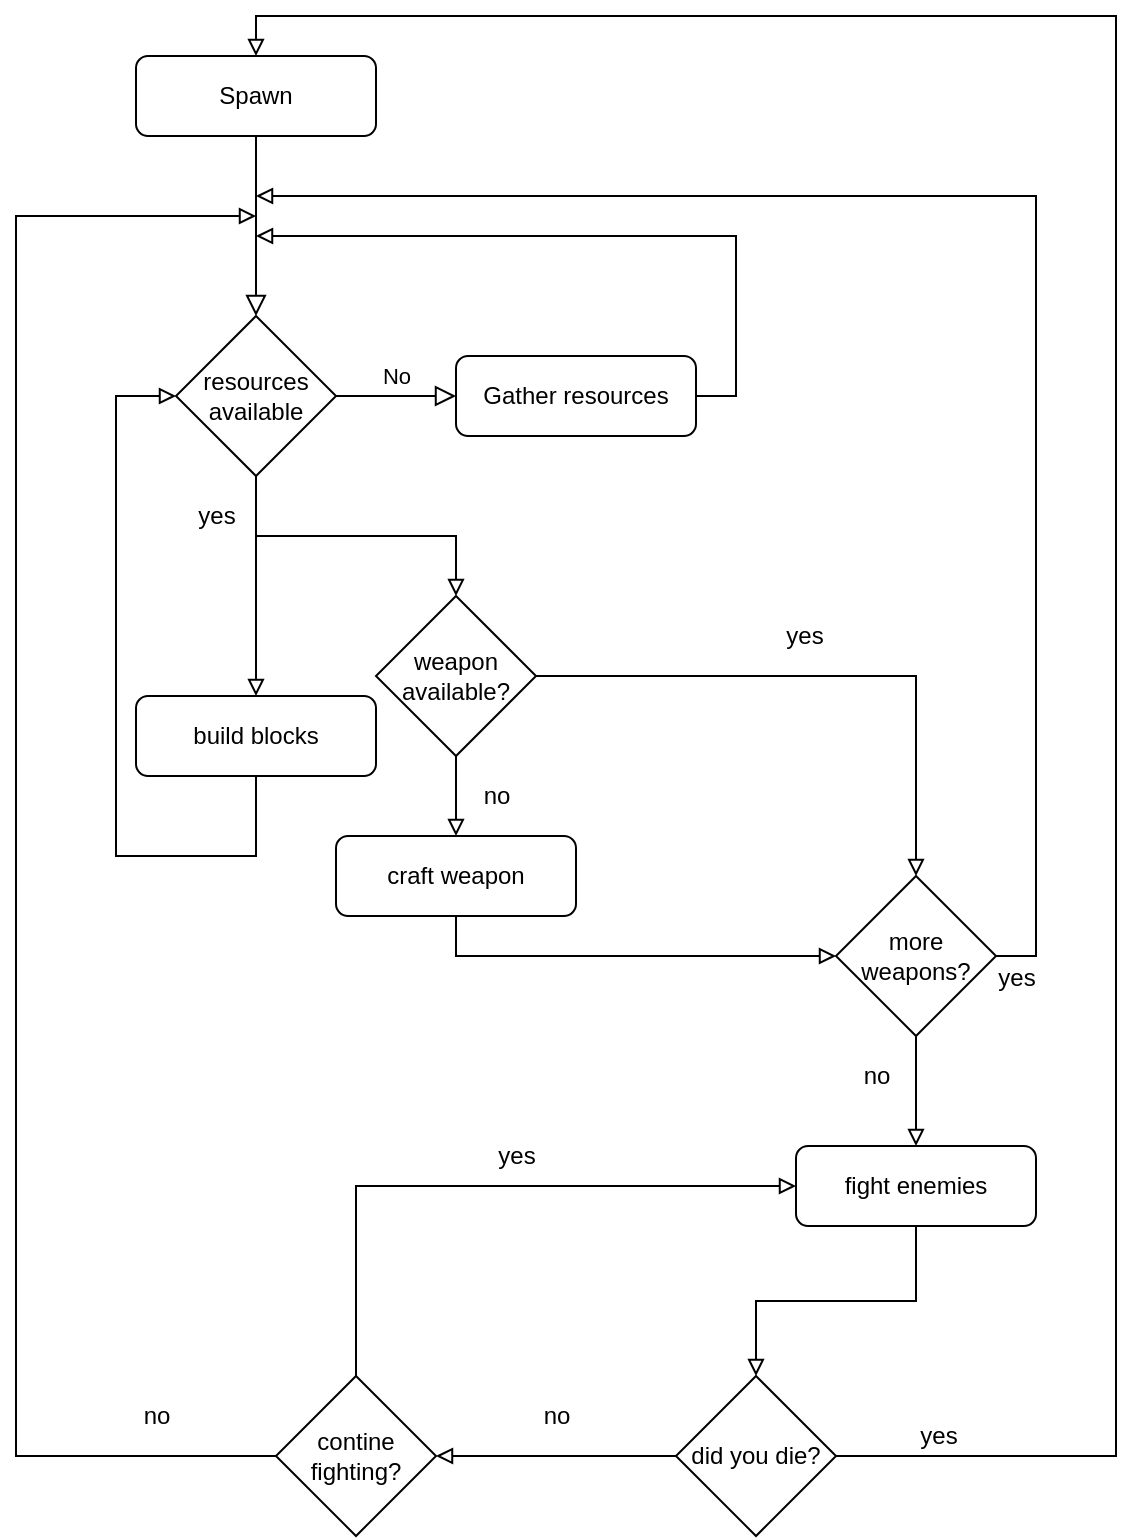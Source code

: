 <mxfile version="15.5.9" type="device"><diagram id="C5RBs43oDa-KdzZeNtuy" name="Page-1"><mxGraphModel dx="1346" dy="871" grid="1" gridSize="10" guides="1" tooltips="1" connect="1" arrows="1" fold="1" page="1" pageScale="1" pageWidth="827" pageHeight="1169" math="0" shadow="0"><root><mxCell id="WIyWlLk6GJQsqaUBKTNV-0"/><mxCell id="WIyWlLk6GJQsqaUBKTNV-1" parent="WIyWlLk6GJQsqaUBKTNV-0"/><mxCell id="WIyWlLk6GJQsqaUBKTNV-2" value="" style="rounded=0;html=1;jettySize=auto;orthogonalLoop=1;fontSize=11;endArrow=block;endFill=0;endSize=8;strokeWidth=1;shadow=0;labelBackgroundColor=none;edgeStyle=orthogonalEdgeStyle;entryX=0.5;entryY=0;entryDx=0;entryDy=0;" parent="WIyWlLk6GJQsqaUBKTNV-1" source="WIyWlLk6GJQsqaUBKTNV-3" target="foFWAHk-Lixe00bU16KS-21" edge="1"><mxGeometry relative="1" as="geometry"><mxPoint x="150" y="170" as="targetPoint"/></mxGeometry></mxCell><mxCell id="WIyWlLk6GJQsqaUBKTNV-3" value="Spawn" style="rounded=1;whiteSpace=wrap;html=1;fontSize=12;glass=0;strokeWidth=1;shadow=0;" parent="WIyWlLk6GJQsqaUBKTNV-1" vertex="1"><mxGeometry x="90" y="40" width="120" height="40" as="geometry"/></mxCell><mxCell id="WIyWlLk6GJQsqaUBKTNV-5" value="No" style="edgeStyle=orthogonalEdgeStyle;rounded=0;html=1;jettySize=auto;orthogonalLoop=1;fontSize=11;endArrow=block;endFill=0;endSize=8;strokeWidth=1;shadow=0;labelBackgroundColor=none;exitX=1;exitY=0.5;exitDx=0;exitDy=0;" parent="WIyWlLk6GJQsqaUBKTNV-1" source="foFWAHk-Lixe00bU16KS-21" target="WIyWlLk6GJQsqaUBKTNV-7" edge="1"><mxGeometry y="10" relative="1" as="geometry"><mxPoint as="offset"/><mxPoint x="200" y="210" as="sourcePoint"/></mxGeometry></mxCell><mxCell id="foFWAHk-Lixe00bU16KS-51" style="edgeStyle=orthogonalEdgeStyle;rounded=0;orthogonalLoop=1;jettySize=auto;html=1;exitX=1;exitY=0.5;exitDx=0;exitDy=0;fontSize=12;endArrow=block;endFill=0;" edge="1" parent="WIyWlLk6GJQsqaUBKTNV-1" source="WIyWlLk6GJQsqaUBKTNV-7"><mxGeometry relative="1" as="geometry"><mxPoint x="150" y="130" as="targetPoint"/><Array as="points"><mxPoint x="390" y="210"/><mxPoint x="390" y="130"/></Array></mxGeometry></mxCell><mxCell id="WIyWlLk6GJQsqaUBKTNV-7" value="Gather resources" style="rounded=1;whiteSpace=wrap;html=1;fontSize=12;glass=0;strokeWidth=1;shadow=0;" parent="WIyWlLk6GJQsqaUBKTNV-1" vertex="1"><mxGeometry x="250" y="190" width="120" height="40" as="geometry"/></mxCell><mxCell id="foFWAHk-Lixe00bU16KS-16" style="edgeStyle=orthogonalEdgeStyle;rounded=0;orthogonalLoop=1;jettySize=auto;html=1;exitX=0.5;exitY=1;exitDx=0;exitDy=0;entryX=0.5;entryY=0;entryDx=0;entryDy=0;fontSize=12;endArrow=block;endFill=0;" edge="1" parent="WIyWlLk6GJQsqaUBKTNV-1" source="WIyWlLk6GJQsqaUBKTNV-12" target="foFWAHk-Lixe00bU16KS-15"><mxGeometry relative="1" as="geometry"/></mxCell><mxCell id="WIyWlLk6GJQsqaUBKTNV-12" value="fight enemies" style="rounded=1;whiteSpace=wrap;html=1;fontSize=12;glass=0;strokeWidth=1;shadow=0;" parent="WIyWlLk6GJQsqaUBKTNV-1" vertex="1"><mxGeometry x="420" y="585" width="120" height="40" as="geometry"/></mxCell><mxCell id="foFWAHk-Lixe00bU16KS-45" style="edgeStyle=orthogonalEdgeStyle;rounded=0;orthogonalLoop=1;jettySize=auto;html=1;exitX=0.5;exitY=1;exitDx=0;exitDy=0;entryX=0;entryY=0.5;entryDx=0;entryDy=0;fontSize=12;endArrow=block;endFill=0;" edge="1" parent="WIyWlLk6GJQsqaUBKTNV-1" source="foFWAHk-Lixe00bU16KS-5" target="foFWAHk-Lixe00bU16KS-7"><mxGeometry relative="1" as="geometry"/></mxCell><mxCell id="foFWAHk-Lixe00bU16KS-5" value="craft weapon" style="rounded=1;whiteSpace=wrap;html=1;fontSize=12;glass=0;strokeWidth=1;shadow=0;" vertex="1" parent="WIyWlLk6GJQsqaUBKTNV-1"><mxGeometry x="190" y="430" width="120" height="40" as="geometry"/></mxCell><mxCell id="foFWAHk-Lixe00bU16KS-33" style="edgeStyle=orthogonalEdgeStyle;rounded=0;orthogonalLoop=1;jettySize=auto;html=1;exitX=0.5;exitY=1;exitDx=0;exitDy=0;fontSize=12;endArrow=block;endFill=0;entryX=0.5;entryY=0;entryDx=0;entryDy=0;" edge="1" parent="WIyWlLk6GJQsqaUBKTNV-1" source="foFWAHk-Lixe00bU16KS-7" target="WIyWlLk6GJQsqaUBKTNV-12"><mxGeometry relative="1" as="geometry"><mxPoint x="340" y="530" as="targetPoint"/></mxGeometry></mxCell><mxCell id="foFWAHk-Lixe00bU16KS-34" value="no" style="edgeLabel;html=1;align=center;verticalAlign=middle;resizable=0;points=[];fontSize=12;" vertex="1" connectable="0" parent="foFWAHk-Lixe00bU16KS-33"><mxGeometry x="-0.636" y="2" relative="1" as="geometry"><mxPoint x="-22" y="10" as="offset"/></mxGeometry></mxCell><mxCell id="foFWAHk-Lixe00bU16KS-52" style="edgeStyle=orthogonalEdgeStyle;rounded=0;orthogonalLoop=1;jettySize=auto;html=1;exitX=1;exitY=0.5;exitDx=0;exitDy=0;fontSize=12;endArrow=block;endFill=0;" edge="1" parent="WIyWlLk6GJQsqaUBKTNV-1" source="foFWAHk-Lixe00bU16KS-7"><mxGeometry relative="1" as="geometry"><mxPoint x="150" y="110" as="targetPoint"/><Array as="points"><mxPoint x="540" y="490"/><mxPoint x="540" y="110"/></Array></mxGeometry></mxCell><mxCell id="foFWAHk-Lixe00bU16KS-53" value="yes" style="edgeLabel;html=1;align=center;verticalAlign=middle;resizable=0;points=[];fontSize=12;" vertex="1" connectable="0" parent="foFWAHk-Lixe00bU16KS-52"><mxGeometry x="-0.551" relative="1" as="geometry"><mxPoint x="-10" y="168" as="offset"/></mxGeometry></mxCell><mxCell id="foFWAHk-Lixe00bU16KS-7" value="more weapons?&lt;font style=&quot;font-size: 8px&quot;&gt;&lt;br&gt;&lt;/font&gt;" style="rhombus;whiteSpace=wrap;html=1;" vertex="1" parent="WIyWlLk6GJQsqaUBKTNV-1"><mxGeometry x="440" y="450" width="80" height="80" as="geometry"/></mxCell><mxCell id="foFWAHk-Lixe00bU16KS-17" value="yes" style="edgeStyle=orthogonalEdgeStyle;rounded=0;orthogonalLoop=1;jettySize=auto;html=1;exitX=1;exitY=0.5;exitDx=0;exitDy=0;fontSize=12;endArrow=block;endFill=0;entryX=0.5;entryY=0;entryDx=0;entryDy=0;" edge="1" parent="WIyWlLk6GJQsqaUBKTNV-1" source="foFWAHk-Lixe00bU16KS-15" target="WIyWlLk6GJQsqaUBKTNV-3"><mxGeometry x="-0.924" y="10" relative="1" as="geometry"><mxPoint x="760" y="200" as="targetPoint"/><Array as="points"><mxPoint x="580" y="740"/><mxPoint x="580" y="20"/><mxPoint x="150" y="20"/></Array><mxPoint x="1" as="offset"/></mxGeometry></mxCell><mxCell id="foFWAHk-Lixe00bU16KS-55" value="no" style="edgeStyle=orthogonalEdgeStyle;rounded=0;orthogonalLoop=1;jettySize=auto;html=1;exitX=0;exitY=0.5;exitDx=0;exitDy=0;entryX=1;entryY=0.5;entryDx=0;entryDy=0;fontSize=12;endArrow=block;endFill=0;" edge="1" parent="WIyWlLk6GJQsqaUBKTNV-1" source="foFWAHk-Lixe00bU16KS-15" target="foFWAHk-Lixe00bU16KS-54"><mxGeometry y="-20" relative="1" as="geometry"><mxPoint as="offset"/></mxGeometry></mxCell><mxCell id="foFWAHk-Lixe00bU16KS-15" value="did you die?" style="rhombus;whiteSpace=wrap;html=1;fontSize=12;" vertex="1" parent="WIyWlLk6GJQsqaUBKTNV-1"><mxGeometry x="360" y="700" width="80" height="80" as="geometry"/></mxCell><mxCell id="foFWAHk-Lixe00bU16KS-23" value="yes" style="edgeStyle=orthogonalEdgeStyle;rounded=0;orthogonalLoop=1;jettySize=auto;html=1;exitX=0.5;exitY=1;exitDx=0;exitDy=0;entryX=0.5;entryY=0;entryDx=0;entryDy=0;fontSize=12;endArrow=block;endFill=0;" edge="1" parent="WIyWlLk6GJQsqaUBKTNV-1" source="foFWAHk-Lixe00bU16KS-21" target="foFWAHk-Lixe00bU16KS-29"><mxGeometry x="-0.636" y="-20" relative="1" as="geometry"><mxPoint x="150" y="310" as="targetPoint"/><Array as="points"><mxPoint x="150" y="280"/><mxPoint x="150" y="280"/></Array><mxPoint as="offset"/></mxGeometry></mxCell><mxCell id="foFWAHk-Lixe00bU16KS-27" style="edgeStyle=orthogonalEdgeStyle;rounded=0;orthogonalLoop=1;jettySize=auto;html=1;exitX=0.5;exitY=1;exitDx=0;exitDy=0;entryX=0.5;entryY=0;entryDx=0;entryDy=0;fontSize=12;endArrow=block;endFill=0;" edge="1" parent="WIyWlLk6GJQsqaUBKTNV-1" source="foFWAHk-Lixe00bU16KS-21" target="foFWAHk-Lixe00bU16KS-26"><mxGeometry relative="1" as="geometry"/></mxCell><mxCell id="foFWAHk-Lixe00bU16KS-21" value="resources available" style="rhombus;whiteSpace=wrap;html=1;" vertex="1" parent="WIyWlLk6GJQsqaUBKTNV-1"><mxGeometry x="110" y="170" width="80" height="80" as="geometry"/></mxCell><mxCell id="foFWAHk-Lixe00bU16KS-28" value="no" style="edgeStyle=orthogonalEdgeStyle;rounded=0;orthogonalLoop=1;jettySize=auto;html=1;exitX=0.5;exitY=1;exitDx=0;exitDy=0;entryX=0.5;entryY=0;entryDx=0;entryDy=0;fontSize=12;endArrow=block;endFill=0;" edge="1" parent="WIyWlLk6GJQsqaUBKTNV-1" source="foFWAHk-Lixe00bU16KS-26" target="foFWAHk-Lixe00bU16KS-5"><mxGeometry y="20" relative="1" as="geometry"><mxPoint as="offset"/></mxGeometry></mxCell><mxCell id="foFWAHk-Lixe00bU16KS-31" value="yes" style="edgeStyle=orthogonalEdgeStyle;rounded=0;orthogonalLoop=1;jettySize=auto;html=1;exitX=1;exitY=0.5;exitDx=0;exitDy=0;entryX=0.5;entryY=0;entryDx=0;entryDy=0;fontSize=12;endArrow=block;endFill=0;" edge="1" parent="WIyWlLk6GJQsqaUBKTNV-1" source="foFWAHk-Lixe00bU16KS-26" target="foFWAHk-Lixe00bU16KS-7"><mxGeometry x="-0.077" y="20" relative="1" as="geometry"><mxPoint as="offset"/></mxGeometry></mxCell><mxCell id="foFWAHk-Lixe00bU16KS-26" value="weapon available?" style="rhombus;whiteSpace=wrap;html=1;fontSize=12;" vertex="1" parent="WIyWlLk6GJQsqaUBKTNV-1"><mxGeometry x="210" y="310" width="80" height="80" as="geometry"/></mxCell><mxCell id="foFWAHk-Lixe00bU16KS-30" style="edgeStyle=orthogonalEdgeStyle;rounded=0;orthogonalLoop=1;jettySize=auto;html=1;exitX=0.5;exitY=1;exitDx=0;exitDy=0;entryX=0;entryY=0.5;entryDx=0;entryDy=0;fontSize=12;endArrow=block;endFill=0;" edge="1" parent="WIyWlLk6GJQsqaUBKTNV-1" source="foFWAHk-Lixe00bU16KS-29" target="foFWAHk-Lixe00bU16KS-21"><mxGeometry relative="1" as="geometry"><Array as="points"><mxPoint x="150" y="440"/><mxPoint x="80" y="440"/><mxPoint x="80" y="210"/></Array></mxGeometry></mxCell><mxCell id="foFWAHk-Lixe00bU16KS-29" value="build blocks" style="rounded=1;whiteSpace=wrap;html=1;fontSize=12;glass=0;strokeWidth=1;shadow=0;" vertex="1" parent="WIyWlLk6GJQsqaUBKTNV-1"><mxGeometry x="90" y="360" width="120" height="40" as="geometry"/></mxCell><mxCell id="foFWAHk-Lixe00bU16KS-56" value="no" style="edgeStyle=orthogonalEdgeStyle;rounded=0;orthogonalLoop=1;jettySize=auto;html=1;exitX=0;exitY=0.5;exitDx=0;exitDy=0;fontSize=12;endArrow=block;endFill=0;" edge="1" parent="WIyWlLk6GJQsqaUBKTNV-1" source="foFWAHk-Lixe00bU16KS-54"><mxGeometry x="-0.862" y="-20" relative="1" as="geometry"><mxPoint x="150" y="120" as="targetPoint"/><Array as="points"><mxPoint x="30" y="740"/><mxPoint x="30" y="120"/></Array><mxPoint as="offset"/></mxGeometry></mxCell><mxCell id="foFWAHk-Lixe00bU16KS-57" value="yes" style="edgeStyle=orthogonalEdgeStyle;rounded=0;orthogonalLoop=1;jettySize=auto;html=1;exitX=0.5;exitY=0;exitDx=0;exitDy=0;entryX=0;entryY=0.5;entryDx=0;entryDy=0;fontSize=12;endArrow=block;endFill=0;" edge="1" parent="WIyWlLk6GJQsqaUBKTNV-1" source="foFWAHk-Lixe00bU16KS-54" target="WIyWlLk6GJQsqaUBKTNV-12"><mxGeometry x="0.111" y="15" relative="1" as="geometry"><mxPoint as="offset"/></mxGeometry></mxCell><mxCell id="foFWAHk-Lixe00bU16KS-54" value="contine fighting?" style="rhombus;whiteSpace=wrap;html=1;fontSize=12;fillColor=#FFFFFF;" vertex="1" parent="WIyWlLk6GJQsqaUBKTNV-1"><mxGeometry x="160" y="700" width="80" height="80" as="geometry"/></mxCell></root></mxGraphModel></diagram></mxfile>